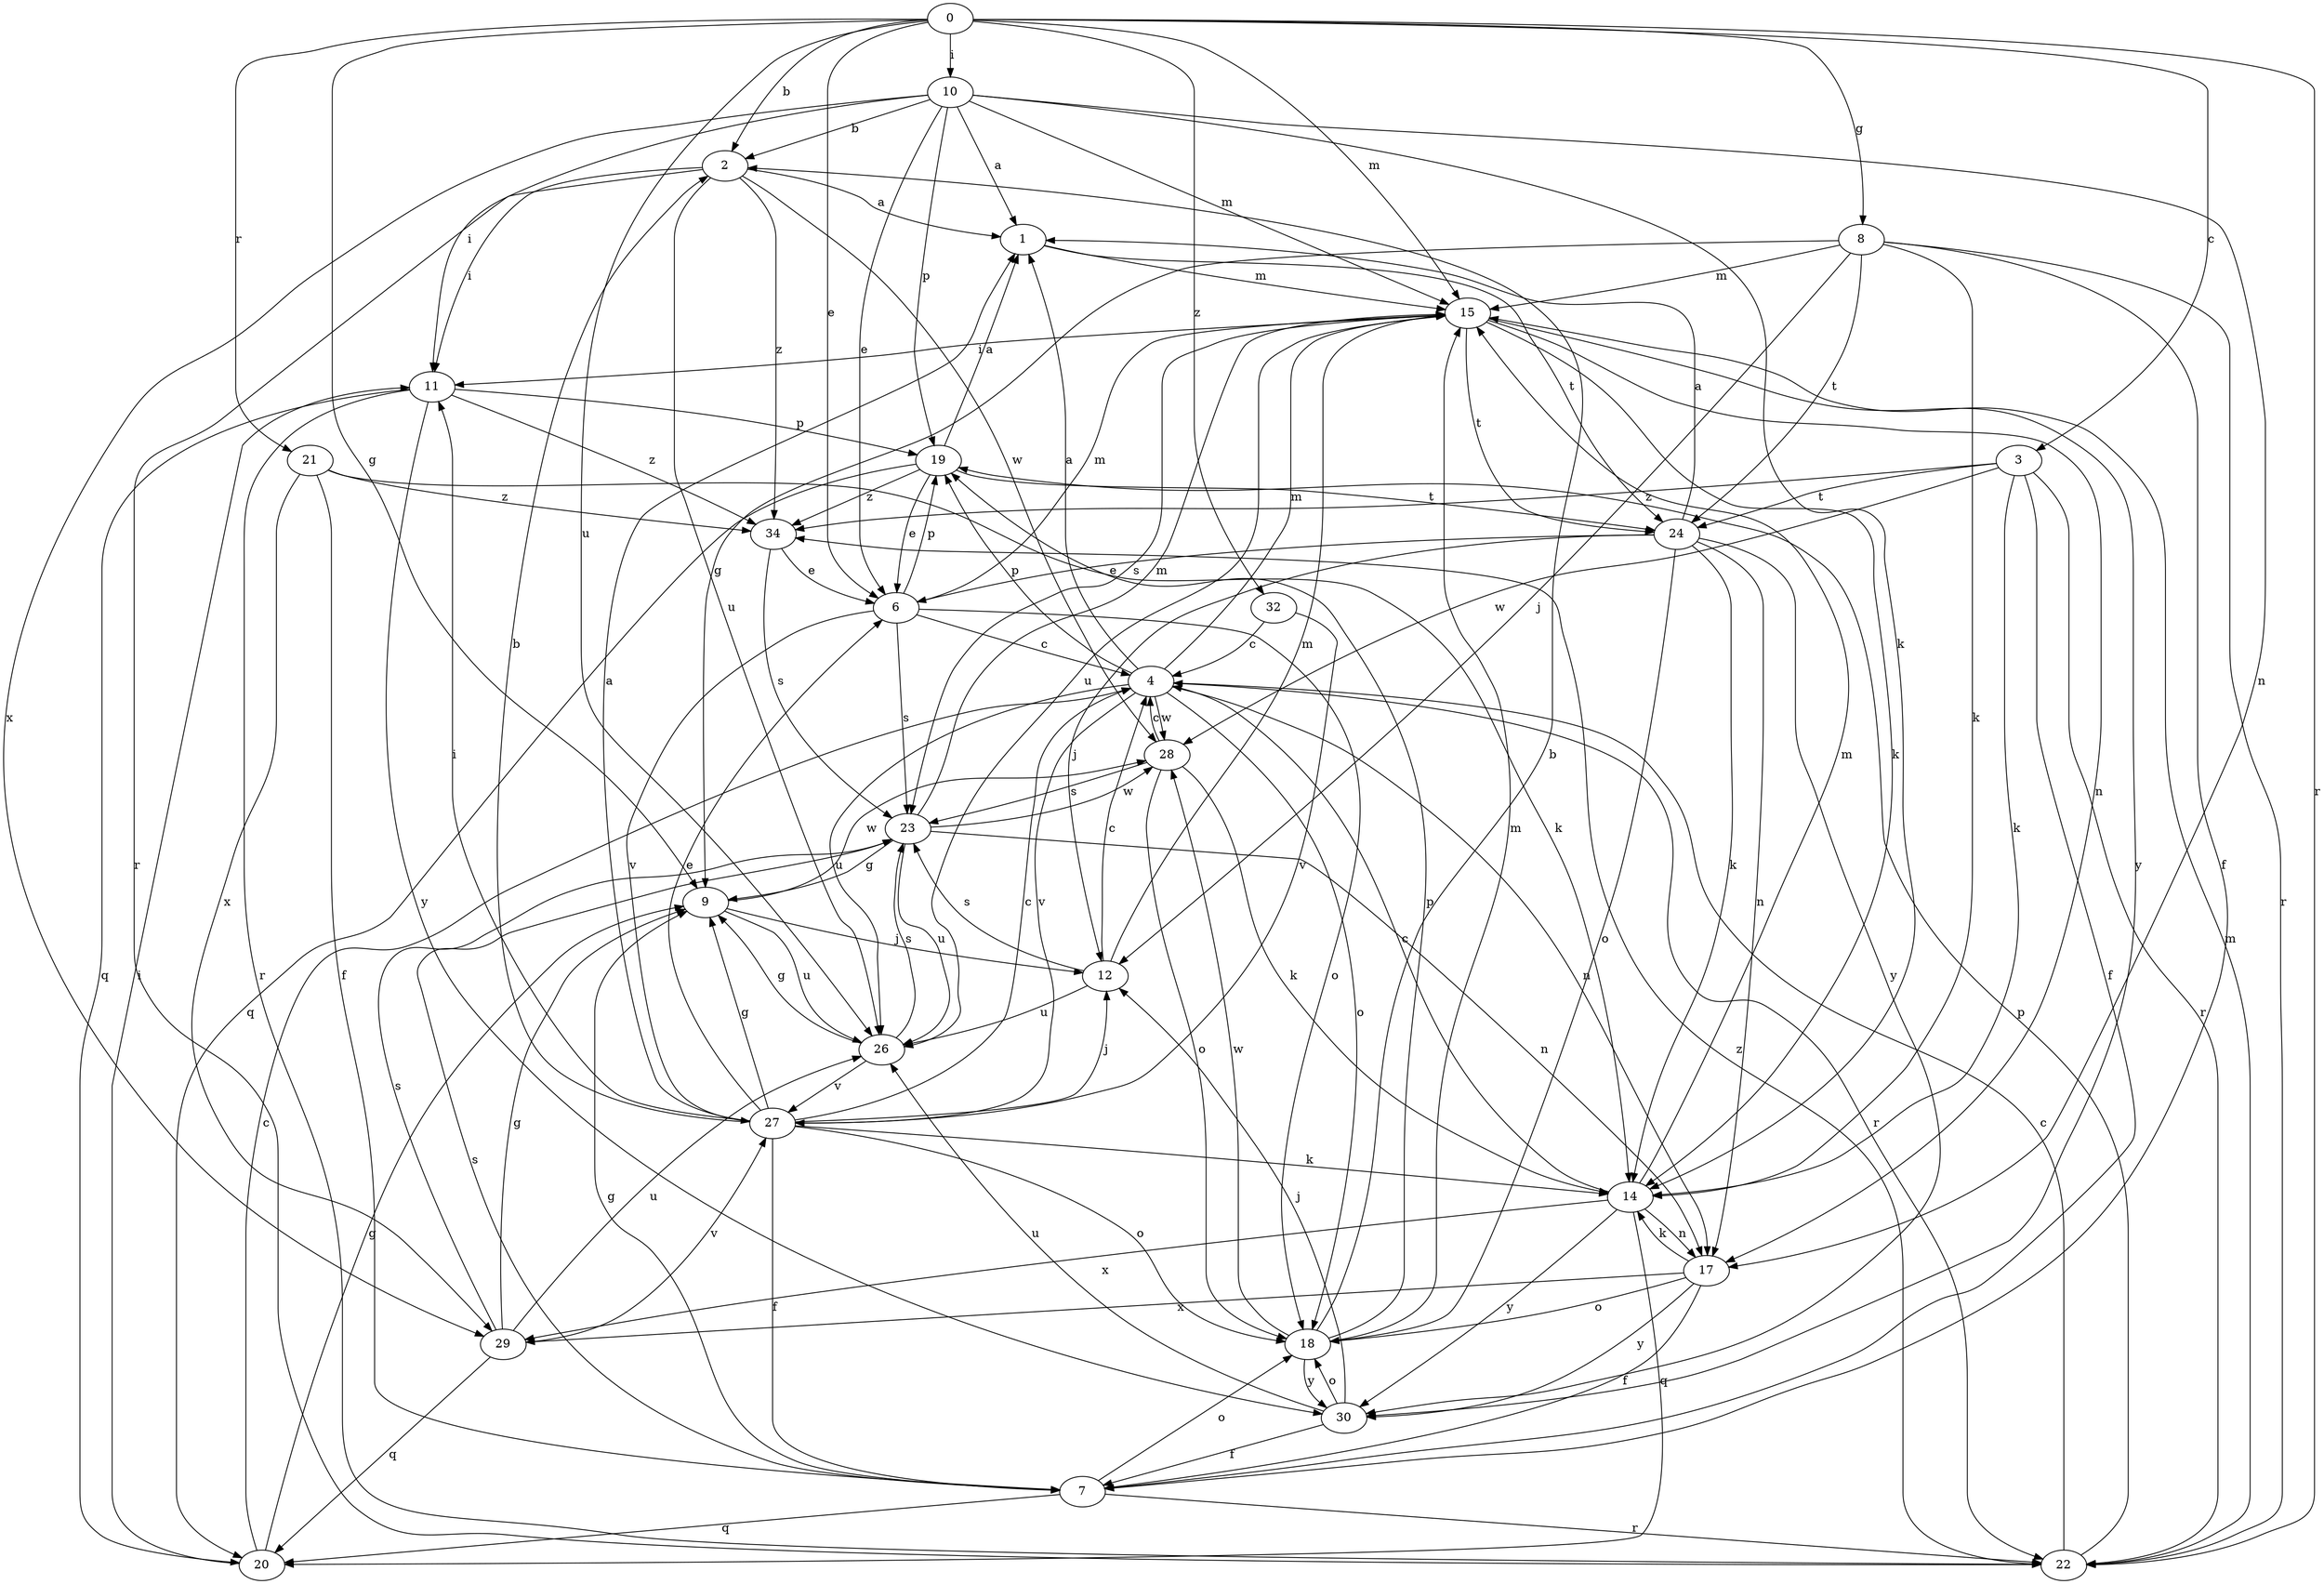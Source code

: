 strict digraph  {
0;
1;
2;
3;
4;
6;
7;
8;
9;
10;
11;
12;
14;
15;
17;
18;
19;
20;
21;
22;
23;
24;
26;
27;
28;
29;
30;
32;
34;
0 -> 2  [label=b];
0 -> 3  [label=c];
0 -> 6  [label=e];
0 -> 8  [label=g];
0 -> 9  [label=g];
0 -> 10  [label=i];
0 -> 15  [label=m];
0 -> 21  [label=r];
0 -> 22  [label=r];
0 -> 26  [label=u];
0 -> 32  [label=z];
1 -> 15  [label=m];
1 -> 24  [label=t];
2 -> 1  [label=a];
2 -> 11  [label=i];
2 -> 22  [label=r];
2 -> 26  [label=u];
2 -> 28  [label=w];
2 -> 34  [label=z];
3 -> 7  [label=f];
3 -> 14  [label=k];
3 -> 22  [label=r];
3 -> 24  [label=t];
3 -> 28  [label=w];
3 -> 34  [label=z];
4 -> 1  [label=a];
4 -> 15  [label=m];
4 -> 17  [label=n];
4 -> 18  [label=o];
4 -> 19  [label=p];
4 -> 22  [label=r];
4 -> 26  [label=u];
4 -> 27  [label=v];
4 -> 28  [label=w];
6 -> 4  [label=c];
6 -> 15  [label=m];
6 -> 18  [label=o];
6 -> 19  [label=p];
6 -> 23  [label=s];
6 -> 27  [label=v];
7 -> 9  [label=g];
7 -> 18  [label=o];
7 -> 20  [label=q];
7 -> 22  [label=r];
7 -> 23  [label=s];
8 -> 7  [label=f];
8 -> 9  [label=g];
8 -> 12  [label=j];
8 -> 14  [label=k];
8 -> 15  [label=m];
8 -> 22  [label=r];
8 -> 24  [label=t];
9 -> 12  [label=j];
9 -> 26  [label=u];
9 -> 28  [label=w];
10 -> 1  [label=a];
10 -> 2  [label=b];
10 -> 6  [label=e];
10 -> 11  [label=i];
10 -> 14  [label=k];
10 -> 15  [label=m];
10 -> 17  [label=n];
10 -> 19  [label=p];
10 -> 29  [label=x];
11 -> 19  [label=p];
11 -> 20  [label=q];
11 -> 22  [label=r];
11 -> 30  [label=y];
11 -> 34  [label=z];
12 -> 4  [label=c];
12 -> 15  [label=m];
12 -> 23  [label=s];
12 -> 26  [label=u];
14 -> 4  [label=c];
14 -> 15  [label=m];
14 -> 17  [label=n];
14 -> 20  [label=q];
14 -> 29  [label=x];
14 -> 30  [label=y];
15 -> 11  [label=i];
15 -> 14  [label=k];
15 -> 17  [label=n];
15 -> 23  [label=s];
15 -> 24  [label=t];
15 -> 26  [label=u];
15 -> 30  [label=y];
17 -> 7  [label=f];
17 -> 14  [label=k];
17 -> 18  [label=o];
17 -> 29  [label=x];
17 -> 30  [label=y];
18 -> 2  [label=b];
18 -> 15  [label=m];
18 -> 19  [label=p];
18 -> 28  [label=w];
18 -> 30  [label=y];
19 -> 1  [label=a];
19 -> 6  [label=e];
19 -> 20  [label=q];
19 -> 24  [label=t];
19 -> 34  [label=z];
20 -> 4  [label=c];
20 -> 9  [label=g];
20 -> 11  [label=i];
21 -> 7  [label=f];
21 -> 14  [label=k];
21 -> 29  [label=x];
21 -> 34  [label=z];
22 -> 4  [label=c];
22 -> 15  [label=m];
22 -> 19  [label=p];
22 -> 34  [label=z];
23 -> 9  [label=g];
23 -> 15  [label=m];
23 -> 17  [label=n];
23 -> 26  [label=u];
23 -> 28  [label=w];
24 -> 1  [label=a];
24 -> 6  [label=e];
24 -> 12  [label=j];
24 -> 14  [label=k];
24 -> 17  [label=n];
24 -> 18  [label=o];
24 -> 30  [label=y];
26 -> 9  [label=g];
26 -> 23  [label=s];
26 -> 27  [label=v];
27 -> 1  [label=a];
27 -> 2  [label=b];
27 -> 4  [label=c];
27 -> 6  [label=e];
27 -> 7  [label=f];
27 -> 9  [label=g];
27 -> 11  [label=i];
27 -> 12  [label=j];
27 -> 14  [label=k];
27 -> 18  [label=o];
28 -> 4  [label=c];
28 -> 14  [label=k];
28 -> 18  [label=o];
28 -> 23  [label=s];
29 -> 9  [label=g];
29 -> 20  [label=q];
29 -> 23  [label=s];
29 -> 26  [label=u];
29 -> 27  [label=v];
30 -> 7  [label=f];
30 -> 12  [label=j];
30 -> 18  [label=o];
30 -> 26  [label=u];
32 -> 4  [label=c];
32 -> 27  [label=v];
34 -> 6  [label=e];
34 -> 23  [label=s];
}
